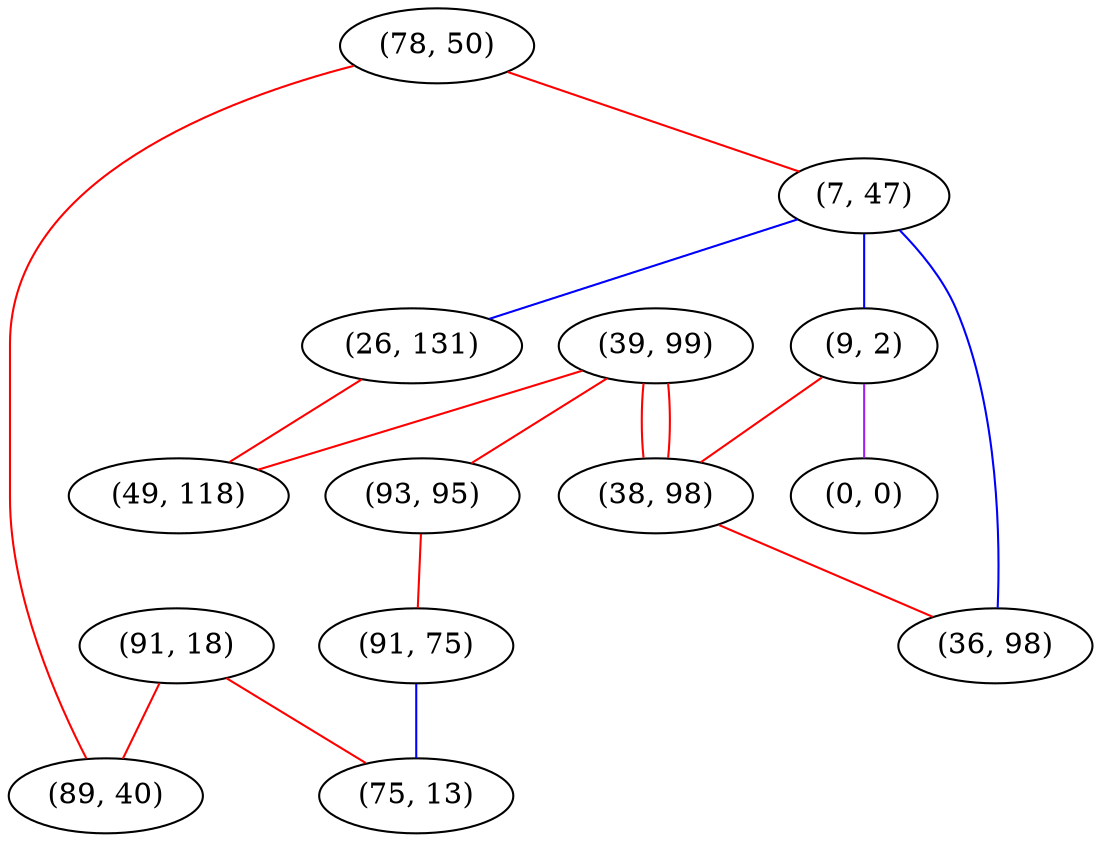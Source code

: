 graph "" {
"(39, 99)";
"(78, 50)";
"(7, 47)";
"(9, 2)";
"(91, 18)";
"(93, 95)";
"(26, 131)";
"(0, 0)";
"(38, 98)";
"(49, 118)";
"(91, 75)";
"(36, 98)";
"(89, 40)";
"(75, 13)";
"(39, 99)" -- "(93, 95)"  [color=red, key=0, weight=1];
"(39, 99)" -- "(38, 98)"  [color=red, key=0, weight=1];
"(39, 99)" -- "(38, 98)"  [color=red, key=1, weight=1];
"(39, 99)" -- "(49, 118)"  [color=red, key=0, weight=1];
"(78, 50)" -- "(89, 40)"  [color=red, key=0, weight=1];
"(78, 50)" -- "(7, 47)"  [color=red, key=0, weight=1];
"(7, 47)" -- "(9, 2)"  [color=blue, key=0, weight=3];
"(7, 47)" -- "(36, 98)"  [color=blue, key=0, weight=3];
"(7, 47)" -- "(26, 131)"  [color=blue, key=0, weight=3];
"(9, 2)" -- "(38, 98)"  [color=red, key=0, weight=1];
"(9, 2)" -- "(0, 0)"  [color=purple, key=0, weight=4];
"(91, 18)" -- "(89, 40)"  [color=red, key=0, weight=1];
"(91, 18)" -- "(75, 13)"  [color=red, key=0, weight=1];
"(93, 95)" -- "(91, 75)"  [color=red, key=0, weight=1];
"(26, 131)" -- "(49, 118)"  [color=red, key=0, weight=1];
"(38, 98)" -- "(36, 98)"  [color=red, key=0, weight=1];
"(91, 75)" -- "(75, 13)"  [color=blue, key=0, weight=3];
}
